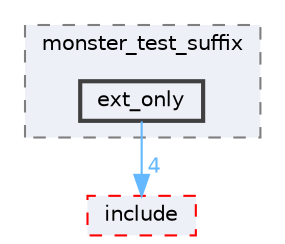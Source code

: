 digraph "flatbuffers/tests/monster_test_suffix/ext_only"
{
 // LATEX_PDF_SIZE
  bgcolor="transparent";
  edge [fontname=Helvetica,fontsize=10,labelfontname=Helvetica,labelfontsize=10];
  node [fontname=Helvetica,fontsize=10,shape=box,height=0.2,width=0.4];
  compound=true
  subgraph clusterdir_f4c6f4e04f580bd4e132182ff0066ad2 {
    graph [ bgcolor="#edf0f7", pencolor="grey50", label="monster_test_suffix", fontname=Helvetica,fontsize=10 style="filled,dashed", URL="dir_f4c6f4e04f580bd4e132182ff0066ad2.html",tooltip=""]
  dir_b686a0b86e89a9bc302488c39c4740f6 [label="ext_only", fillcolor="#edf0f7", color="grey25", style="filled,bold", URL="dir_b686a0b86e89a9bc302488c39c4740f6.html",tooltip=""];
  }
  dir_1070400e4fc31576c7133789377210a4 [label="include", fillcolor="#edf0f7", color="red", style="filled,dashed", URL="dir_1070400e4fc31576c7133789377210a4.html",tooltip=""];
  dir_b686a0b86e89a9bc302488c39c4740f6->dir_1070400e4fc31576c7133789377210a4 [headlabel="4", labeldistance=1.5 headhref="dir_000056_000117.html" href="dir_000056_000117.html" color="steelblue1" fontcolor="steelblue1"];
}
